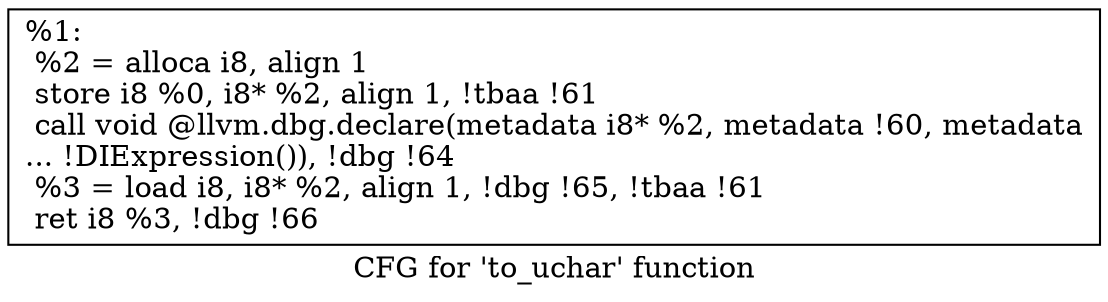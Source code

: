 digraph "CFG for 'to_uchar' function" {
	label="CFG for 'to_uchar' function";

	Node0x1bf4a30 [shape=record,label="{%1:\l  %2 = alloca i8, align 1\l  store i8 %0, i8* %2, align 1, !tbaa !61\l  call void @llvm.dbg.declare(metadata i8* %2, metadata !60, metadata\l... !DIExpression()), !dbg !64\l  %3 = load i8, i8* %2, align 1, !dbg !65, !tbaa !61\l  ret i8 %3, !dbg !66\l}"];
}
